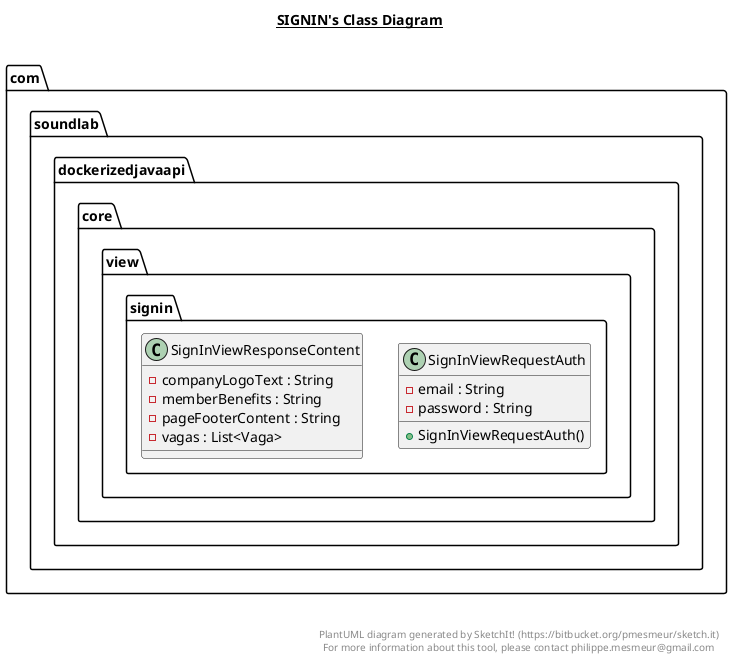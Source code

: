 @startuml

title __SIGNIN's Class Diagram__\n

  namespace com.soundlab.dockerizedjavaapi {
    namespace core {
      namespace view.signin {
        class com.soundlab.dockerizedjavaapi.core.view.signin.SignInViewRequestAuth {
            - email : String
            - password : String
            + SignInViewRequestAuth()
'            + equals()
'            + getEmail()
'            + getPassword()
'            + hashCode()
'            + setEmail()
'            + setPassword()
'            + toString()
'            # canEqual()
        }
      }
    }
  }
  

  namespace com.soundlab.dockerizedjavaapi {
    namespace core {
      namespace view.signin {
        class com.soundlab.dockerizedjavaapi.core.view.signin.SignInViewResponseContent {
            - companyLogoText : String
            - memberBenefits : String
            - pageFooterContent : String
            - vagas : List<Vaga>
'            + SignInViewResponseContent()
'            + equals()
'            + getCompanyLogoText()
'            + getMemberBenefits()
'            + getPageFooterContent()
'            + getVagas()
'            + hashCode()
'            + setCompanyLogoText()
'            + setMemberBenefits()
'            + setPageFooterContent()
'            + setVagas()
'            + toString()
'            # canEqual()
        }
      }
    }
  }
  



right footer


PlantUML diagram generated by SketchIt! (https://bitbucket.org/pmesmeur/sketch.it)
For more information about this tool, please contact philippe.mesmeur@gmail.com
endfooter

@enduml
